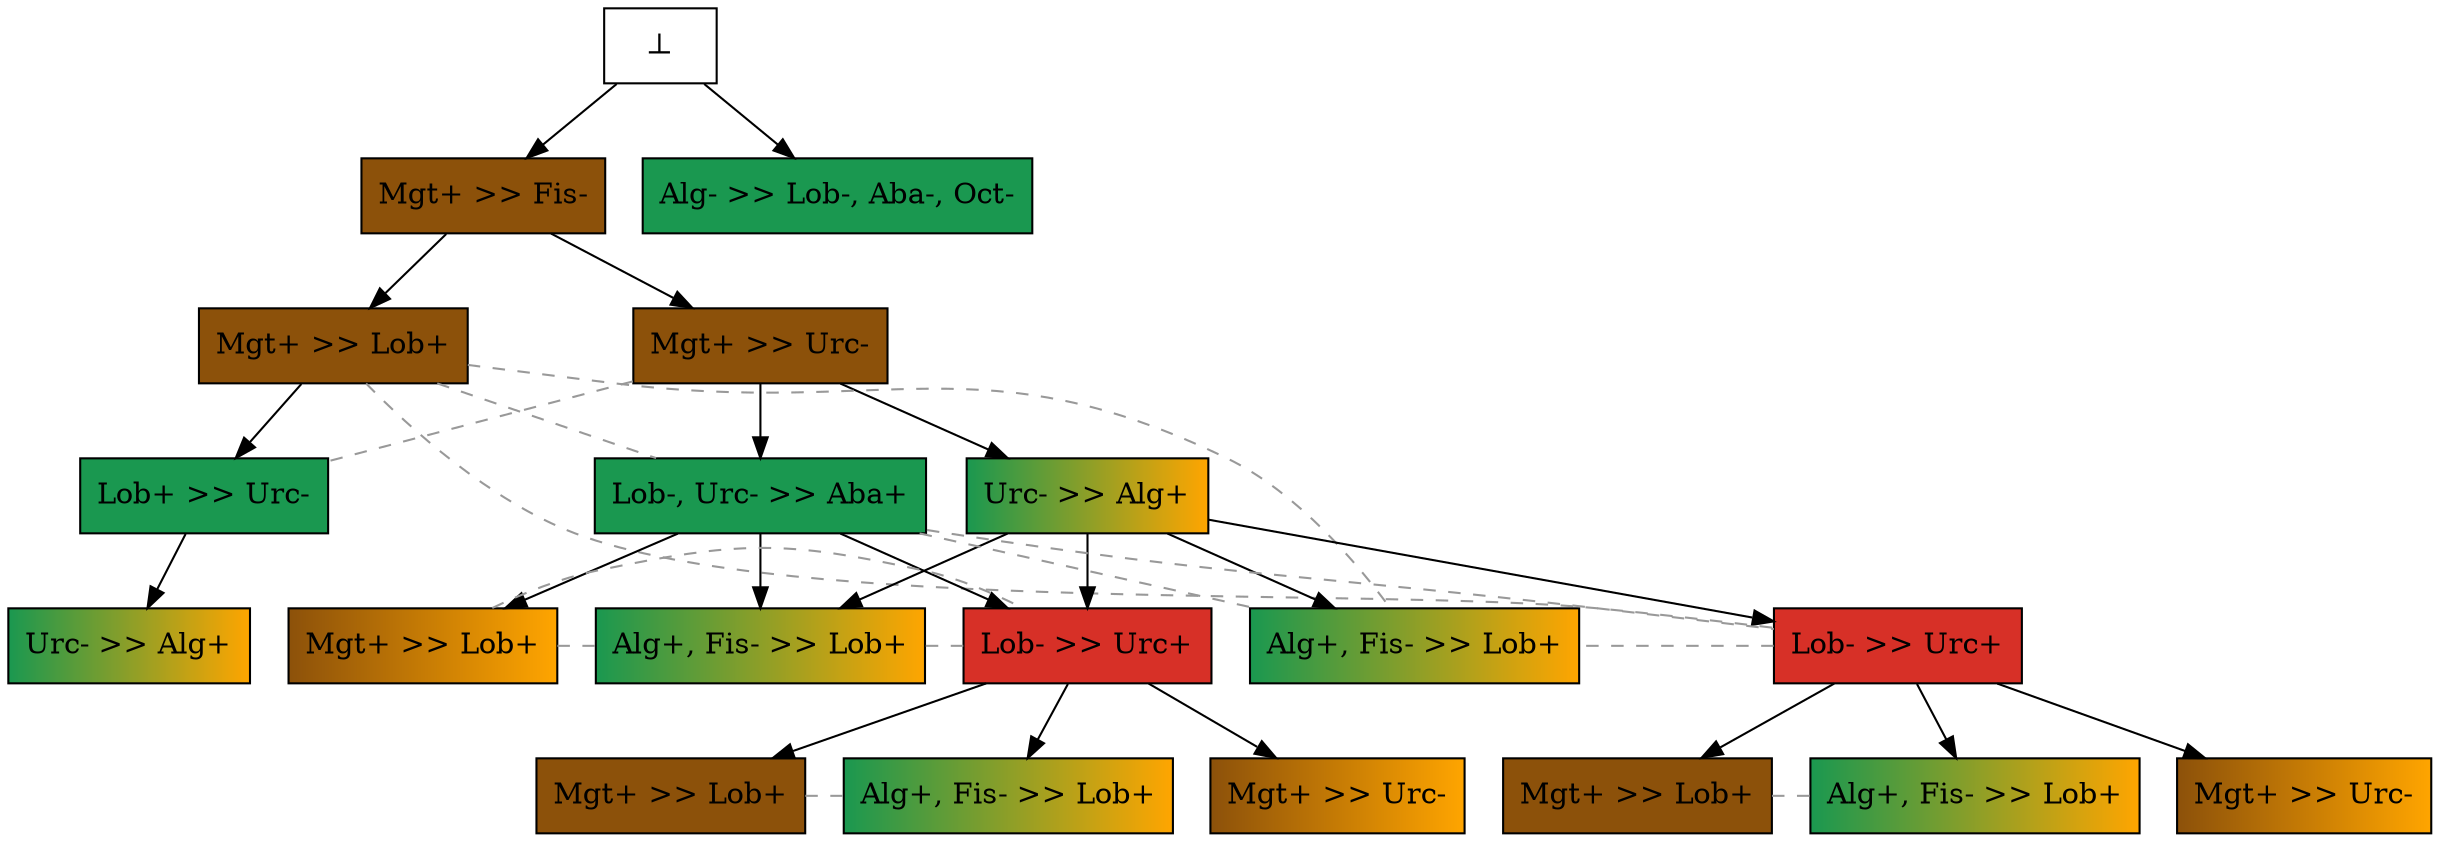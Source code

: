 digraph test {
e2 -> e31;
e2 -> e32;
e32 -> e40;
e31 -> e47;
e31 -> e49;
e47 -> e74;
e49 -> e79;
e47 -> e99;
e49 -> e99;
e99 -> e216;
e99 -> e217;
e99 -> e282;
e74 -> e335;
e74 -> e336;
e74 -> e414;
e47 -> e427;
e49 -> e427;
e40 -> e524;
e47 -> e552;
e0 -> e1;
e0 -> e2;

//conflicts
e31 -> e40 [arrowhead=none color=gray60 style=dashed constraint=false];
e32 -> e49 [arrowhead=none color=gray60 style=dashed constraint=false];
e32 -> e74 [arrowhead=none color=gray60 style=dashed constraint=false];
e32 -> e552 [arrowhead=none color=gray60 style=dashed constraint=false];
e49 -> e74 [arrowhead=none color=gray60 style=dashed constraint=false];
e49 -> e552 [arrowhead=none color=gray60 style=dashed constraint=false];
e74 -> e552 [arrowhead=none color=gray60 style=dashed constraint=false];
e79 -> e99 [arrowhead=none color=gray60 style=dashed constraint=false];
e79 -> e427 [arrowhead=none color=gray60 style=dashed constraint=false];
e99 -> e427 [arrowhead=none color=gray60 style=dashed constraint=false];
e216 -> e282 [arrowhead=none color=gray60 style=dashed constraint=false];
e335 -> e414 [arrowhead=none color=gray60 style=dashed constraint=false];

e1 [color="black" fillcolor="#1a9850:#1a9850" label="Alg- >> Lob-, Aba-, Oct-" shape=box style=filled];
e2 [color="black" fillcolor="#8c510a:#8c510a" label="Mgt+ >> Fis-" shape=box style=filled];
e31 [color="black" fillcolor="#8c510a:#8c510a" label="Mgt+ >> Urc-" shape=box style=filled];
e32 [color="black" fillcolor="#8c510a:#8c510a" label="Mgt+ >> Lob+" shape=box style=filled];
e40 [color="black" fillcolor="#1a9850:#1a9850" label="Lob+ >> Urc-" shape=box style=filled];
e47 [color="black" fillcolor="#1a9850:orange" label="Urc- >> Alg+" shape=box style=filled];
e49 [color="black" fillcolor="#1a9850:#1a9850" label="Lob-, Urc- >> Aba+" shape=box style=filled];
e74 [color="black" fillcolor="#d73027:#d73027" label="Lob- >> Urc+" shape=box style=filled];
e79 [color="black" fillcolor="#8c510a:orange" label="Mgt+ >> Lob+" shape=box style=filled];
e99 [color="black" fillcolor="#d73027:#d73027" label="Lob- >> Urc+" shape=box style=filled];
e216 [color="black" fillcolor="#8c510a:#8c510a" label="Mgt+ >> Lob+" shape=box style=filled];
e217 [color="black" fillcolor="#8c510a:orange" label="Mgt+ >> Urc-" shape=box style=filled];
e282 [color="black" fillcolor="#1a9850:orange" label="Alg+, Fis- >> Lob+" shape=box style=filled];
e335 [color="black" fillcolor="#8c510a:#8c510a" label="Mgt+ >> Lob+" shape=box style=filled];
e336 [color="black" fillcolor="#8c510a:orange" label="Mgt+ >> Urc-" shape=box style=filled];
e414 [color="black" fillcolor="#1a9850:orange" label="Alg+, Fis- >> Lob+" shape=box style=filled];
e427 [color="black" fillcolor="#1a9850:orange" label="Alg+, Fis- >> Lob+" shape=box style=filled];
e524 [color="black" fillcolor="#1a9850:orange" label="Urc- >> Alg+" shape=box style=filled];
e552 [color="black" fillcolor="#1a9850:orange" label="Alg+, Fis- >> Lob+" shape=box style=filled];
e0 [fillcolor="white" label="⊥" shape=box style=filled];
}

